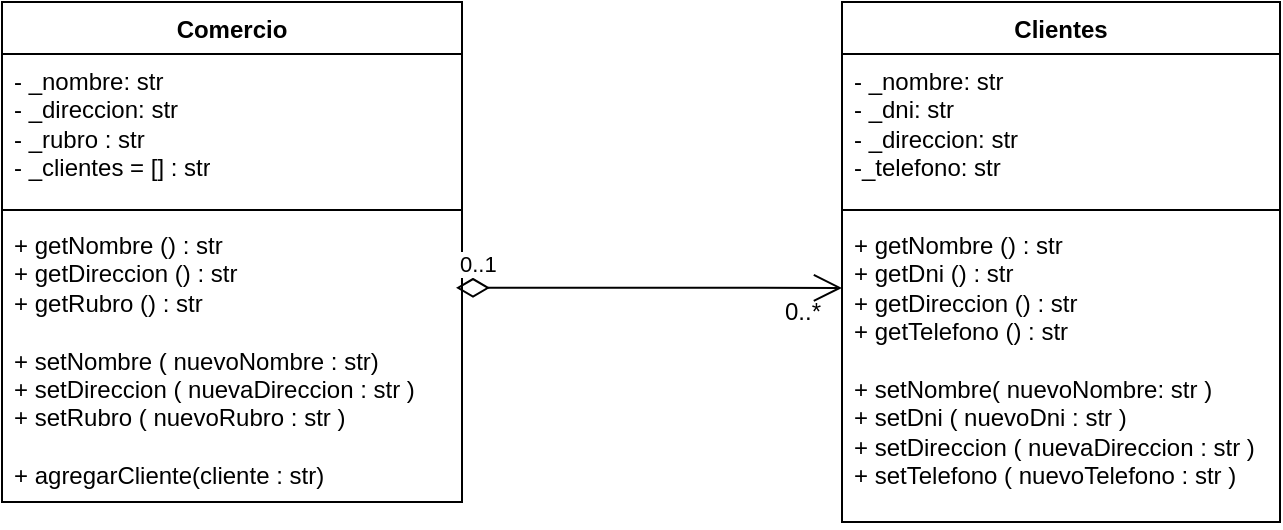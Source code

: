 <mxfile version="24.7.8">
  <diagram name="Página-1" id="RE1OnW5ZFhWgGFmgMbfx">
    <mxGraphModel dx="990" dy="532" grid="1" gridSize="10" guides="1" tooltips="1" connect="1" arrows="1" fold="1" page="1" pageScale="1" pageWidth="827" pageHeight="1169" math="0" shadow="0">
      <root>
        <mxCell id="0" />
        <mxCell id="1" parent="0" />
        <mxCell id="YzAXJSaQhl5BEz5mFiEp-1" value="Clientes" style="swimlane;fontStyle=1;align=center;verticalAlign=top;childLayout=stackLayout;horizontal=1;startSize=26;horizontalStack=0;resizeParent=1;resizeParentMax=0;resizeLast=0;collapsible=1;marginBottom=0;whiteSpace=wrap;html=1;" vertex="1" parent="1">
          <mxGeometry x="490" y="10" width="219" height="260" as="geometry" />
        </mxCell>
        <mxCell id="YzAXJSaQhl5BEz5mFiEp-2" value="- _nombre: str&lt;div&gt;- _dni: str&lt;/div&gt;&lt;div&gt;- _direccion: str&lt;/div&gt;&lt;div&gt;-_telefono: str&lt;/div&gt;" style="text;strokeColor=none;fillColor=none;align=left;verticalAlign=top;spacingLeft=4;spacingRight=4;overflow=hidden;rotatable=0;points=[[0,0.5],[1,0.5]];portConstraint=eastwest;whiteSpace=wrap;html=1;" vertex="1" parent="YzAXJSaQhl5BEz5mFiEp-1">
          <mxGeometry y="26" width="219" height="74" as="geometry" />
        </mxCell>
        <mxCell id="YzAXJSaQhl5BEz5mFiEp-3" value="" style="line;strokeWidth=1;fillColor=none;align=left;verticalAlign=middle;spacingTop=-1;spacingLeft=3;spacingRight=3;rotatable=0;labelPosition=right;points=[];portConstraint=eastwest;strokeColor=inherit;" vertex="1" parent="YzAXJSaQhl5BEz5mFiEp-1">
          <mxGeometry y="100" width="219" height="8" as="geometry" />
        </mxCell>
        <mxCell id="YzAXJSaQhl5BEz5mFiEp-4" value="+ getNombre () : str&lt;div&gt;+ getDni () : str&lt;/div&gt;&lt;div&gt;+ getDireccion () : str&lt;/div&gt;&lt;div&gt;+ getTelefono () : str&lt;/div&gt;&lt;div&gt;&lt;br&gt;&lt;/div&gt;&lt;div&gt;+ setNombre( nuevoNombre: str )&lt;/div&gt;&lt;div&gt;+ setDni ( nuevoDni : str )&lt;/div&gt;&lt;div&gt;+ setDireccion ( nuevaDireccion : str )&lt;/div&gt;&lt;div&gt;+ setTelefono ( nuevoTelefono : str )&lt;/div&gt;" style="text;strokeColor=none;fillColor=none;align=left;verticalAlign=top;spacingLeft=4;spacingRight=4;overflow=hidden;rotatable=0;points=[[0,0.5],[1,0.5]];portConstraint=eastwest;whiteSpace=wrap;html=1;" vertex="1" parent="YzAXJSaQhl5BEz5mFiEp-1">
          <mxGeometry y="108" width="219" height="152" as="geometry" />
        </mxCell>
        <mxCell id="YzAXJSaQhl5BEz5mFiEp-5" value="Comercio" style="swimlane;fontStyle=1;align=center;verticalAlign=top;childLayout=stackLayout;horizontal=1;startSize=26;horizontalStack=0;resizeParent=1;resizeParentMax=0;resizeLast=0;collapsible=1;marginBottom=0;whiteSpace=wrap;html=1;" vertex="1" parent="1">
          <mxGeometry x="70" y="10" width="230" height="250" as="geometry" />
        </mxCell>
        <mxCell id="YzAXJSaQhl5BEz5mFiEp-6" value="- _nombre: str&lt;div&gt;- _direccion: str&lt;br&gt;&lt;/div&gt;&lt;div&gt;- _rubro : str&lt;/div&gt;&lt;div&gt;- _clientes = [] : str&lt;/div&gt;" style="text;strokeColor=none;fillColor=none;align=left;verticalAlign=top;spacingLeft=4;spacingRight=4;overflow=hidden;rotatable=0;points=[[0,0.5],[1,0.5]];portConstraint=eastwest;whiteSpace=wrap;html=1;" vertex="1" parent="YzAXJSaQhl5BEz5mFiEp-5">
          <mxGeometry y="26" width="230" height="74" as="geometry" />
        </mxCell>
        <mxCell id="YzAXJSaQhl5BEz5mFiEp-7" value="" style="line;strokeWidth=1;fillColor=none;align=left;verticalAlign=middle;spacingTop=-1;spacingLeft=3;spacingRight=3;rotatable=0;labelPosition=right;points=[];portConstraint=eastwest;strokeColor=inherit;" vertex="1" parent="YzAXJSaQhl5BEz5mFiEp-5">
          <mxGeometry y="100" width="230" height="8" as="geometry" />
        </mxCell>
        <mxCell id="YzAXJSaQhl5BEz5mFiEp-8" value="+ getNombre () : str&lt;div&gt;+ getDireccion () : str&lt;br&gt;&lt;/div&gt;&lt;div&gt;+ getRubro () : str&lt;/div&gt;&lt;div&gt;&lt;br&gt;&lt;/div&gt;&lt;div&gt;+ setNombre ( nuevoNombre : str)&amp;nbsp;&lt;div&gt;+ setDireccion ( nuevaDireccion&amp;nbsp;&lt;span style=&quot;background-color: initial;&quot;&gt;: str&amp;nbsp;&lt;/span&gt;&lt;span style=&quot;background-color: initial;&quot;&gt;)&amp;nbsp;&lt;/span&gt;&lt;/div&gt;&lt;div&gt;+ setRubro ( nuevoRubro : str )&amp;nbsp;&lt;/div&gt;&lt;/div&gt;&lt;div&gt;&lt;br&gt;&lt;/div&gt;&lt;div&gt;+ agregarCliente(cliente : str)&lt;/div&gt;" style="text;strokeColor=none;fillColor=none;align=left;verticalAlign=top;spacingLeft=4;spacingRight=4;overflow=hidden;rotatable=0;points=[[0,0.5],[1,0.5]];portConstraint=eastwest;whiteSpace=wrap;html=1;" vertex="1" parent="YzAXJSaQhl5BEz5mFiEp-5">
          <mxGeometry y="108" width="230" height="142" as="geometry" />
        </mxCell>
        <mxCell id="YzAXJSaQhl5BEz5mFiEp-12" value="0..1" style="endArrow=open;html=1;endSize=12;startArrow=diamondThin;startSize=14;startFill=0;edgeStyle=orthogonalEdgeStyle;align=left;verticalAlign=bottom;rounded=0;exitX=0.987;exitY=0.246;exitDx=0;exitDy=0;entryX=0;entryY=0.23;entryDx=0;entryDy=0;exitPerimeter=0;entryPerimeter=0;" edge="1" parent="1" source="YzAXJSaQhl5BEz5mFiEp-8" target="YzAXJSaQhl5BEz5mFiEp-4">
          <mxGeometry x="-1" y="3" relative="1" as="geometry">
            <mxPoint x="350" y="488" as="sourcePoint" />
            <mxPoint x="530" y="488" as="targetPoint" />
          </mxGeometry>
        </mxCell>
        <mxCell id="YzAXJSaQhl5BEz5mFiEp-13" value="0..*" style="text;html=1;align=center;verticalAlign=middle;resizable=0;points=[];autosize=1;strokeColor=none;fillColor=none;" vertex="1" parent="1">
          <mxGeometry x="450" y="150" width="40" height="30" as="geometry" />
        </mxCell>
      </root>
    </mxGraphModel>
  </diagram>
</mxfile>
